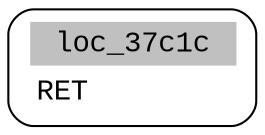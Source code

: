 digraph asm_graph {
1941 [
shape="Mrecord" fontname="Courier New"label =<<table border="0" cellborder="0" cellpadding="3"><tr><td align="center" colspan="2" bgcolor="grey">loc_37c1c</td></tr><tr><td align="left">RET        </td></tr></table>> ];
}